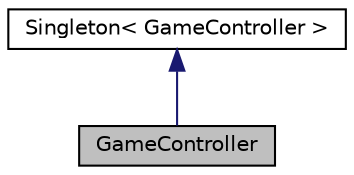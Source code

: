 digraph "GameController"
{
 // INTERACTIVE_SVG=YES
 // LATEX_PDF_SIZE
  bgcolor="transparent";
  edge [fontname="Helvetica",fontsize="10",labelfontname="Helvetica",labelfontsize="10"];
  node [fontname="Helvetica",fontsize="10",shape=record];
  Node1 [label="GameController",height=0.2,width=0.4,color="black", fillcolor="grey75", style="filled", fontcolor="black",tooltip="The UNIQUE Game Controller in the Scene."];
  Node2 -> Node1 [dir="back",color="midnightblue",fontsize="10",style="solid",fontname="Helvetica"];
  Node2 [label="Singleton\< GameController \>",height=0.2,width=0.4,color="black",URL="$class_singleton.html",tooltip=" "];
}
